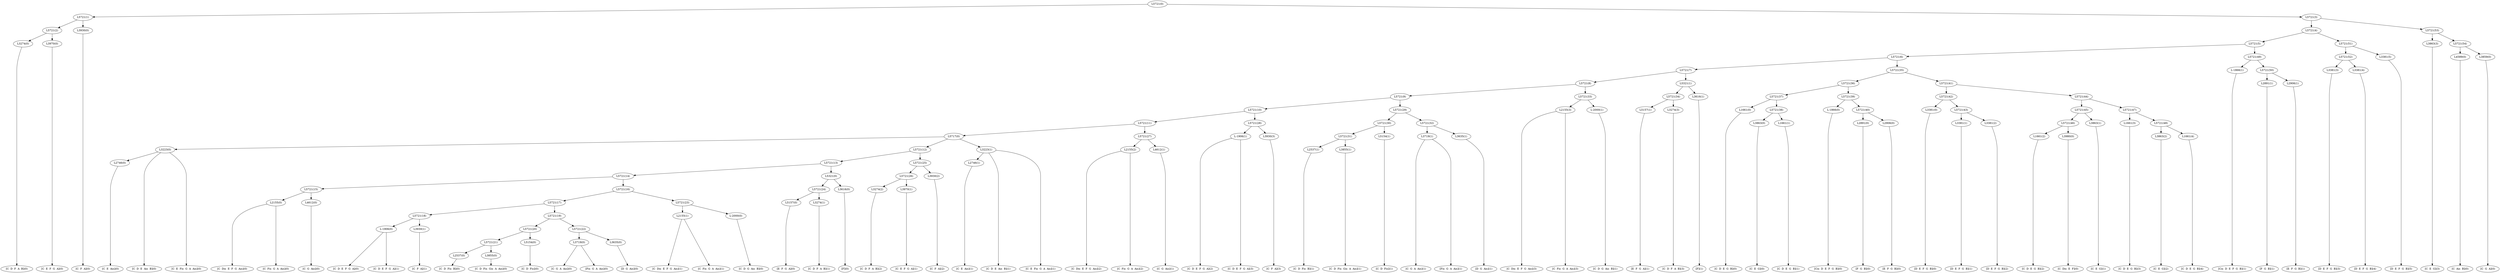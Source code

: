 digraph sample{
"L3274(0)"->"[C  D  F  A  B](0)"
"L3970(0)"->"[C  E  F  G  A](0)"
"L5721(2)"->"L3274(0)"
"L5721(2)"->"L3970(0)"
"L3930(0)"->"[C  F  A](0)"
"L5721(1)"->"L5721(2)"
"L5721(1)"->"L3930(0)"
"L2746(0)"->"[C  E  Ais](0)"
"L3223(0)"->"[C  D  E  Ais  B](0)"
"L3223(0)"->"[C  E  Fis  G  A  Ais](0)"
"L3223(0)"->"L2746(0)"
"L2155(0)"->"[C  Dis  E  F  G  Ais](0)"
"L2155(0)"->"[C  Fis  G  A  Ais](0)"
"L4612(0)"->"[C  G  Ais](0)"
"L5721(15)"->"L2155(0)"
"L5721(15)"->"L4612(0)"
"L-1906(0)"->"[C  D  E  F  G  A](0)"
"L-1906(0)"->"[C  D  E  F  G  A](1)"
"L3930(1)"->"[C  F  A](1)"
"L5721(18)"->"L-1906(0)"
"L5721(18)"->"L3930(1)"
"L2537(0)"->"[C  D  Fis  B](0)"
"L3855(0)"->"[C  D  Fis  Gis  A  Ais](0)"
"L5721(21)"->"L2537(0)"
"L5721(21)"->"L3855(0)"
"L5154(0)"->"[C  D  Fis](0)"
"L5721(20)"->"L5721(21)"
"L5721(20)"->"L5154(0)"
"L3719(0)"->"[C  G  A  Ais](0)"
"L3719(0)"->"[Fis  G  A  Ais](0)"
"L3635(0)"->"[D  G  Ais](0)"
"L5721(22)"->"L3719(0)"
"L5721(22)"->"L3635(0)"
"L5721(19)"->"L5721(20)"
"L5721(19)"->"L5721(22)"
"L5721(17)"->"L5721(18)"
"L5721(17)"->"L5721(19)"
"L2155(1)"->"[C  Dis  E  F  G  Ais](1)"
"L2155(1)"->"[C  Fis  G  A  Ais](1)"
"L-2000(0)"->"[C  D  G  Ais  B](0)"
"L5721(23)"->"L2155(1)"
"L5721(23)"->"L-2000(0)"
"L5721(16)"->"L5721(17)"
"L5721(16)"->"L5721(23)"
"L5721(14)"->"L5721(15)"
"L5721(14)"->"L5721(16)"
"L5157(0)"->"[E  F  G  A](0)"
"L3274(1)"->"[C  D  F  A  B](1)"
"L5721(24)"->"L5157(0)"
"L5721(24)"->"L3274(1)"
"L3616(0)"->"[F](0)"
"L5321(0)"->"L5721(24)"
"L5321(0)"->"L3616(0)"
"L5721(13)"->"L5721(14)"
"L5721(13)"->"L5321(0)"
"L3274(2)"->"[C  D  F  A  B](2)"
"L3970(1)"->"[C  E  F  G  A](1)"
"L5721(26)"->"L3274(2)"
"L5721(26)"->"L3970(1)"
"L3930(2)"->"[C  F  A](2)"
"L5721(25)"->"L5721(26)"
"L5721(25)"->"L3930(2)"
"L5721(12)"->"L5721(13)"
"L5721(12)"->"L5721(25)"
"L2746(1)"->"[C  E  Ais](1)"
"L3223(1)"->"[C  D  E  Ais  B](1)"
"L3223(1)"->"[C  E  Fis  G  A  Ais](1)"
"L3223(1)"->"L2746(1)"
"L5717(0)"->"L3223(0)"
"L5717(0)"->"L5721(12)"
"L5717(0)"->"L3223(1)"
"L2155(2)"->"[C  Dis  E  F  G  Ais](2)"
"L2155(2)"->"[C  Fis  G  A  Ais](2)"
"L4612(1)"->"[C  G  Ais](1)"
"L5721(27)"->"L2155(2)"
"L5721(27)"->"L4612(1)"
"L5721(11)"->"L5717(0)"
"L5721(11)"->"L5721(27)"
"L-1906(1)"->"[C  D  E  F  G  A](2)"
"L-1906(1)"->"[C  D  E  F  G  A](3)"
"L3930(3)"->"[C  F  A](3)"
"L5721(28)"->"L-1906(1)"
"L5721(28)"->"L3930(3)"
"L5721(10)"->"L5721(11)"
"L5721(10)"->"L5721(28)"
"L2537(1)"->"[C  D  Fis  B](1)"
"L3855(1)"->"[C  D  Fis  Gis  A  Ais](1)"
"L5721(31)"->"L2537(1)"
"L5721(31)"->"L3855(1)"
"L5154(1)"->"[C  D  Fis](1)"
"L5721(30)"->"L5721(31)"
"L5721(30)"->"L5154(1)"
"L3719(1)"->"[C  G  A  Ais](1)"
"L3719(1)"->"[Fis  G  A  Ais](1)"
"L3635(1)"->"[D  G  Ais](1)"
"L5721(32)"->"L3719(1)"
"L5721(32)"->"L3635(1)"
"L5721(29)"->"L5721(30)"
"L5721(29)"->"L5721(32)"
"L5721(9)"->"L5721(10)"
"L5721(9)"->"L5721(29)"
"L2155(3)"->"[C  Dis  E  F  G  Ais](3)"
"L2155(3)"->"[C  Fis  G  A  Ais](3)"
"L-2000(1)"->"[C  D  G  Ais  B](1)"
"L5721(33)"->"L2155(3)"
"L5721(33)"->"L-2000(1)"
"L5721(8)"->"L5721(9)"
"L5721(8)"->"L5721(33)"
"L5157(1)"->"[E  F  G  A](1)"
"L3274(3)"->"[C  D  F  A  B](3)"
"L5721(34)"->"L5157(1)"
"L5721(34)"->"L3274(3)"
"L3616(1)"->"[F](1)"
"L5321(1)"->"L5721(34)"
"L5321(1)"->"L3616(1)"
"L5721(7)"->"L5721(8)"
"L5721(7)"->"L5321(1)"
"L1661(0)"->"[C  D  E  G  B](0)"
"L3863(0)"->"[C  E  G](0)"
"L1661(1)"->"[C  D  E  G  B](1)"
"L5721(38)"->"L3863(0)"
"L5721(38)"->"L1661(1)"
"L5721(37)"->"L1661(0)"
"L5721(37)"->"L5721(38)"
"L-1866(0)"->"[Cis  D  E  F  G  B](0)"
"L2891(0)"->"[F  G  B](0)"
"L2906(0)"->"[E  F  G  B](0)"
"L5721(40)"->"L2891(0)"
"L5721(40)"->"L2906(0)"
"L5721(39)"->"L-1866(0)"
"L5721(39)"->"L5721(40)"
"L5721(36)"->"L5721(37)"
"L5721(36)"->"L5721(39)"
"L3381(0)"->"[D  E  F  G  B](0)"
"L3381(1)"->"[D  E  F  G  B](1)"
"L3381(2)"->"[D  E  F  G  B](2)"
"L5721(43)"->"L3381(1)"
"L5721(43)"->"L3381(2)"
"L5721(42)"->"L3381(0)"
"L5721(42)"->"L5721(43)"
"L1661(2)"->"[C  D  E  G  B](2)"
"L3980(0)"->"[C  Dis  E  F](0)"
"L5721(46)"->"L1661(2)"
"L5721(46)"->"L3980(0)"
"L3863(1)"->"[C  E  G](1)"
"L5721(45)"->"L5721(46)"
"L5721(45)"->"L3863(1)"
"L1661(3)"->"[C  D  E  G  B](3)"
"L3863(2)"->"[C  E  G](2)"
"L1661(4)"->"[C  D  E  G  B](4)"
"L5721(48)"->"L3863(2)"
"L5721(48)"->"L1661(4)"
"L5721(47)"->"L1661(3)"
"L5721(47)"->"L5721(48)"
"L5721(44)"->"L5721(45)"
"L5721(44)"->"L5721(47)"
"L5721(41)"->"L5721(42)"
"L5721(41)"->"L5721(44)"
"L5721(35)"->"L5721(36)"
"L5721(35)"->"L5721(41)"
"L5721(6)"->"L5721(7)"
"L5721(6)"->"L5721(35)"
"L-1866(1)"->"[Cis  D  E  F  G  B](1)"
"L2891(1)"->"[F  G  B](1)"
"L2906(1)"->"[E  F  G  B](1)"
"L5721(50)"->"L2891(1)"
"L5721(50)"->"L2906(1)"
"L5721(49)"->"L-1866(1)"
"L5721(49)"->"L5721(50)"
"L5721(5)"->"L5721(6)"
"L5721(5)"->"L5721(49)"
"L3381(3)"->"[D  E  F  G  B](3)"
"L3381(4)"->"[D  E  F  G  B](4)"
"L5721(52)"->"L3381(3)"
"L5721(52)"->"L3381(4)"
"L3381(5)"->"[D  E  F  G  B](5)"
"L5721(51)"->"L5721(52)"
"L5721(51)"->"L3381(5)"
"L5721(4)"->"L5721(5)"
"L5721(4)"->"L5721(51)"
"L3863(3)"->"[C  E  G](3)"
"L4589(0)"->"[C  Ais  B](0)"
"L3859(0)"->"[C  G  A](0)"
"L5721(54)"->"L4589(0)"
"L5721(54)"->"L3859(0)"
"L5721(53)"->"L3863(3)"
"L5721(53)"->"L5721(54)"
"L5721(3)"->"L5721(4)"
"L5721(3)"->"L5721(53)"
"L5721(0)"->"L5721(1)"
"L5721(0)"->"L5721(3)"
{rank = min; "L5721(0)"}
{rank = same; "L5721(1)"; "L5721(3)";}
{rank = same; "L5721(2)"; "L3930(0)"; "L5721(4)"; "L5721(53)";}
{rank = same; "L3274(0)"; "L3970(0)"; "L5721(5)"; "L5721(51)"; "L3863(3)"; "L5721(54)";}
{rank = same; "L5721(6)"; "L5721(49)"; "L5721(52)"; "L3381(5)"; "L4589(0)"; "L3859(0)";}
{rank = same; "L5721(7)"; "L5721(35)"; "L-1866(1)"; "L5721(50)"; "L3381(3)"; "L3381(4)";}
{rank = same; "L5721(8)"; "L5321(1)"; "L5721(36)"; "L5721(41)"; "L2891(1)"; "L2906(1)";}
{rank = same; "L5721(9)"; "L5721(33)"; "L5721(34)"; "L3616(1)"; "L5721(37)"; "L5721(39)"; "L5721(42)"; "L5721(44)";}
{rank = same; "L5721(10)"; "L5721(29)"; "L2155(3)"; "L-2000(1)"; "L5157(1)"; "L3274(3)"; "L1661(0)"; "L5721(38)"; "L-1866(0)"; "L5721(40)"; "L3381(0)"; "L5721(43)"; "L5721(45)"; "L5721(47)";}
{rank = same; "L5721(11)"; "L5721(28)"; "L5721(30)"; "L5721(32)"; "L3863(0)"; "L1661(1)"; "L2891(0)"; "L2906(0)"; "L3381(1)"; "L3381(2)"; "L5721(46)"; "L3863(1)"; "L1661(3)"; "L5721(48)";}
{rank = same; "L5717(0)"; "L5721(27)"; "L-1906(1)"; "L3930(3)"; "L5721(31)"; "L5154(1)"; "L3719(1)"; "L3635(1)"; "L1661(2)"; "L3980(0)"; "L3863(2)"; "L1661(4)";}
{rank = same; "L3223(0)"; "L5721(12)"; "L3223(1)"; "L2155(2)"; "L4612(1)"; "L2537(1)"; "L3855(1)";}
{rank = same; "L2746(0)"; "L5721(13)"; "L5721(25)"; "L2746(1)";}
{rank = same; "L5721(14)"; "L5321(0)"; "L5721(26)"; "L3930(2)";}
{rank = same; "L5721(15)"; "L5721(16)"; "L5721(24)"; "L3616(0)"; "L3274(2)"; "L3970(1)";}
{rank = same; "L2155(0)"; "L4612(0)"; "L5721(17)"; "L5721(23)"; "L5157(0)"; "L3274(1)";}
{rank = same; "L5721(18)"; "L5721(19)"; "L2155(1)"; "L-2000(0)";}
{rank = same; "L-1906(0)"; "L3930(1)"; "L5721(20)"; "L5721(22)";}
{rank = same; "L5721(21)"; "L5154(0)"; "L3719(0)"; "L3635(0)";}
{rank = same; "L2537(0)"; "L3855(0)";}
{rank = max; "[C  Ais  B](0)"; "[C  D  E  Ais  B](0)"; "[C  D  E  Ais  B](1)"; "[C  D  E  F  G  A](0)"; "[C  D  E  F  G  A](1)"; "[C  D  E  F  G  A](2)"; "[C  D  E  F  G  A](3)"; "[C  D  E  G  B](0)"; "[C  D  E  G  B](1)"; "[C  D  E  G  B](2)"; "[C  D  E  G  B](3)"; "[C  D  E  G  B](4)"; "[C  D  F  A  B](0)"; "[C  D  F  A  B](1)"; "[C  D  F  A  B](2)"; "[C  D  F  A  B](3)"; "[C  D  Fis  B](0)"; "[C  D  Fis  B](1)"; "[C  D  Fis  Gis  A  Ais](0)"; "[C  D  Fis  Gis  A  Ais](1)"; "[C  D  Fis](0)"; "[C  D  Fis](1)"; "[C  D  G  Ais  B](0)"; "[C  D  G  Ais  B](1)"; "[C  Dis  E  F  G  Ais](0)"; "[C  Dis  E  F  G  Ais](1)"; "[C  Dis  E  F  G  Ais](2)"; "[C  Dis  E  F  G  Ais](3)"; "[C  Dis  E  F](0)"; "[C  E  Ais](0)"; "[C  E  Ais](1)"; "[C  E  F  G  A](0)"; "[C  E  F  G  A](1)"; "[C  E  Fis  G  A  Ais](0)"; "[C  E  Fis  G  A  Ais](1)"; "[C  E  G](0)"; "[C  E  G](1)"; "[C  E  G](2)"; "[C  E  G](3)"; "[C  F  A](0)"; "[C  F  A](1)"; "[C  F  A](2)"; "[C  F  A](3)"; "[C  Fis  G  A  Ais](0)"; "[C  Fis  G  A  Ais](1)"; "[C  Fis  G  A  Ais](2)"; "[C  Fis  G  A  Ais](3)"; "[C  G  A  Ais](0)"; "[C  G  A  Ais](1)"; "[C  G  A](0)"; "[C  G  Ais](0)"; "[C  G  Ais](1)"; "[Cis  D  E  F  G  B](0)"; "[Cis  D  E  F  G  B](1)"; "[D  E  F  G  B](0)"; "[D  E  F  G  B](1)"; "[D  E  F  G  B](2)"; "[D  E  F  G  B](3)"; "[D  E  F  G  B](4)"; "[D  E  F  G  B](5)"; "[D  G  Ais](0)"; "[D  G  Ais](1)"; "[E  F  G  A](0)"; "[E  F  G  A](1)"; "[E  F  G  B](0)"; "[E  F  G  B](1)"; "[F  G  B](0)"; "[F  G  B](1)"; "[F](0)"; "[F](1)"; "[Fis  G  A  Ais](0)"; "[Fis  G  A  Ais](1)";}
}